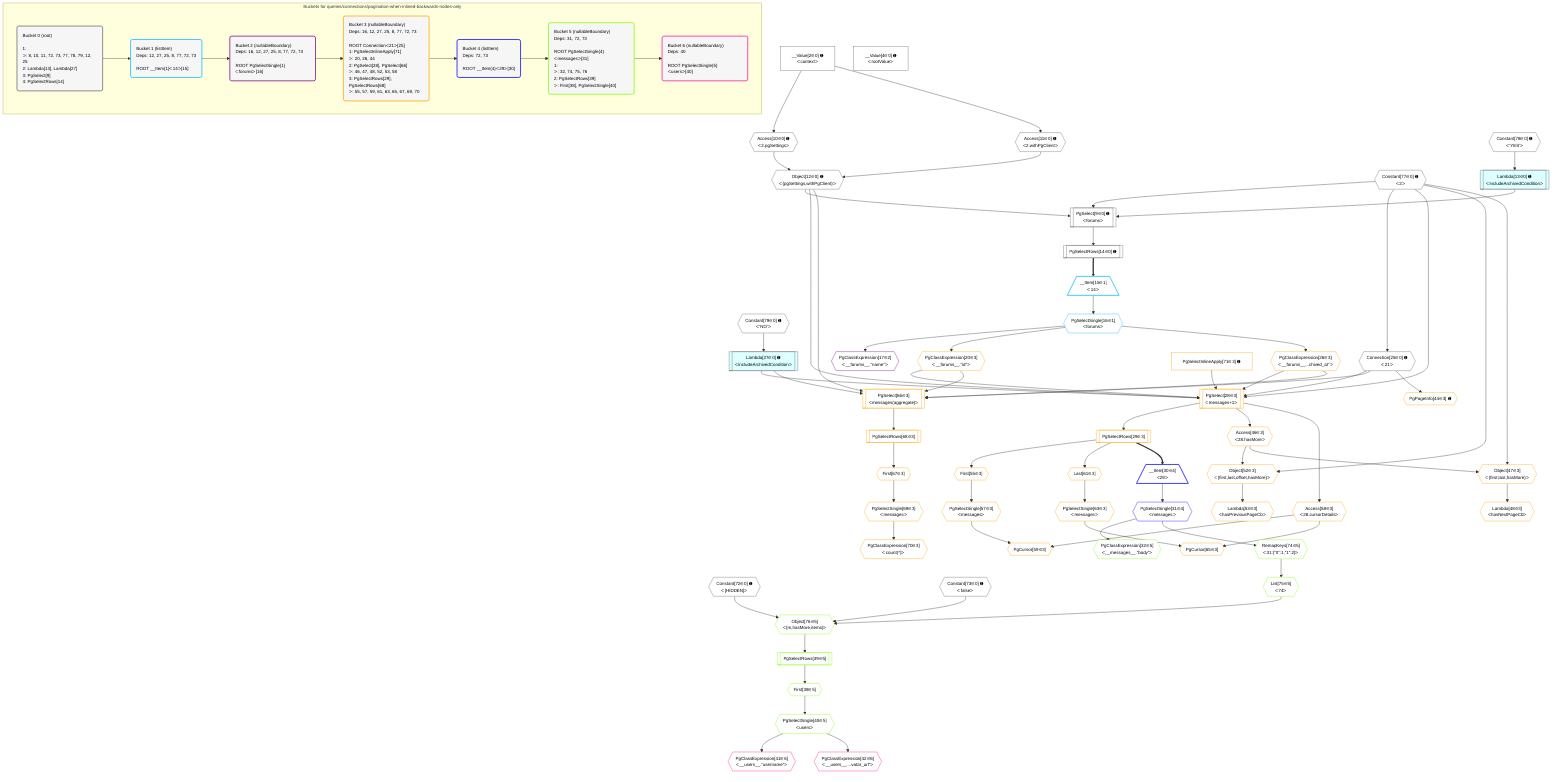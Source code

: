 %%{init: {'themeVariables': { 'fontSize': '12px'}}}%%
graph TD
    classDef path fill:#eee,stroke:#000,color:#000
    classDef plan fill:#fff,stroke-width:1px,color:#000
    classDef itemplan fill:#fff,stroke-width:2px,color:#000
    classDef unbatchedplan fill:#dff,stroke-width:1px,color:#000
    classDef sideeffectplan fill:#fcc,stroke-width:2px,color:#000
    classDef bucket fill:#f6f6f6,color:#000,stroke-width:2px,text-align:left


    %% plan dependencies
    PgSelect9[["PgSelect[9∈0] ➊<br />ᐸforumsᐳ"]]:::plan
    Object12{{"Object[12∈0] ➊<br />ᐸ{pgSettings,withPgClient}ᐳ"}}:::plan
    Constant77{{"Constant[77∈0] ➊<br />ᐸ2ᐳ"}}:::plan
    Lambda13[["Lambda[13∈0] ➊<br />ᐸincludeArchivedConditionᐳ"]]:::unbatchedplan
    Object12 & Constant77 & Lambda13 --> PgSelect9
    Access10{{"Access[10∈0] ➊<br />ᐸ2.pgSettingsᐳ"}}:::plan
    Access11{{"Access[11∈0] ➊<br />ᐸ2.withPgClientᐳ"}}:::plan
    Access10 & Access11 --> Object12
    Connection25{{"Connection[25∈0] ➊<br />ᐸ21ᐳ"}}:::plan
    Constant77 --> Connection25
    __Value2["__Value[2∈0] ➊<br />ᐸcontextᐳ"]:::plan
    __Value2 --> Access10
    __Value2 --> Access11
    Constant78{{"Constant[78∈0] ➊<br />ᐸ'YES'ᐳ"}}:::plan
    Constant78 --> Lambda13
    PgSelectRows14[["PgSelectRows[14∈0] ➊"]]:::plan
    PgSelect9 --> PgSelectRows14
    Lambda27[["Lambda[27∈0] ➊<br />ᐸincludeArchivedConditionᐳ"]]:::unbatchedplan
    Constant79{{"Constant[79∈0] ➊<br />ᐸ'NO'ᐳ"}}:::plan
    Constant79 --> Lambda27
    __Value4["__Value[4∈0] ➊<br />ᐸrootValueᐳ"]:::plan
    Constant72{{"Constant[72∈0] ➊<br />ᐸ[HIDDEN]ᐳ"}}:::plan
    Constant73{{"Constant[73∈0] ➊<br />ᐸfalseᐳ"}}:::plan
    __Item15[/"__Item[15∈1]<br />ᐸ14ᐳ"\]:::itemplan
    PgSelectRows14 ==> __Item15
    PgSelectSingle16{{"PgSelectSingle[16∈1]<br />ᐸforumsᐳ"}}:::plan
    __Item15 --> PgSelectSingle16
    PgClassExpression17{{"PgClassExpression[17∈2]<br />ᐸ__forums__.”name”ᐳ"}}:::plan
    PgSelectSingle16 --> PgClassExpression17
    PgSelect28[["PgSelect[28∈3]<br />ᐸmessages+1ᐳ"]]:::plan
    PgClassExpression20{{"PgClassExpression[20∈3]<br />ᐸ__forums__.”id”ᐳ"}}:::plan
    PgClassExpression26{{"PgClassExpression[26∈3]<br />ᐸ__forums__...chived_at”ᐳ"}}:::plan
    PgSelectInlineApply71["PgSelectInlineApply[71∈3] ➊"]:::plan
    Object12 & PgClassExpression20 & PgClassExpression26 & Lambda27 & Connection25 & Constant77 & PgSelectInlineApply71 --> PgSelect28
    PgSelect66[["PgSelect[66∈3]<br />ᐸmessages(aggregate)ᐳ"]]:::plan
    Object12 & PgClassExpression20 & PgClassExpression26 & Lambda27 & Connection25 --> PgSelect66
    Object52{{"Object[52∈3]<br />ᐸ{first,last,offset,hasMore}ᐳ"}}:::plan
    Access46{{"Access[46∈3]<br />ᐸ28.hasMoreᐳ"}}:::plan
    Constant77 & Access46 --> Object52
    Object47{{"Object[47∈3]<br />ᐸ{first,last,hasMore}ᐳ"}}:::plan
    Constant77 & Access46 --> Object47
    PgCursor59{{"PgCursor[59∈3]"}}:::plan
    PgSelectSingle57{{"PgSelectSingle[57∈3]<br />ᐸmessagesᐳ"}}:::plan
    Access58{{"Access[58∈3]<br />ᐸ28.cursorDetailsᐳ"}}:::plan
    PgSelectSingle57 & Access58 --> PgCursor59
    PgCursor65{{"PgCursor[65∈3]"}}:::plan
    PgSelectSingle63{{"PgSelectSingle[63∈3]<br />ᐸmessagesᐳ"}}:::plan
    PgSelectSingle63 & Access58 --> PgCursor65
    PgSelectSingle16 --> PgClassExpression20
    PgSelectSingle16 --> PgClassExpression26
    PgSelectRows29[["PgSelectRows[29∈3]"]]:::plan
    PgSelect28 --> PgSelectRows29
    PgPageInfo44{{"PgPageInfo[44∈3] ➊"}}:::plan
    Connection25 --> PgPageInfo44
    PgSelect28 --> Access46
    Lambda48{{"Lambda[48∈3]<br />ᐸhasNextPageCbᐳ"}}:::plan
    Object47 --> Lambda48
    Lambda53{{"Lambda[53∈3]<br />ᐸhasPreviousPageCbᐳ"}}:::plan
    Object52 --> Lambda53
    First55{{"First[55∈3]"}}:::plan
    PgSelectRows29 --> First55
    First55 --> PgSelectSingle57
    PgSelect28 --> Access58
    Last61{{"Last[61∈3]"}}:::plan
    PgSelectRows29 --> Last61
    Last61 --> PgSelectSingle63
    First67{{"First[67∈3]"}}:::plan
    PgSelectRows68[["PgSelectRows[68∈3]"]]:::plan
    PgSelectRows68 --> First67
    PgSelect66 --> PgSelectRows68
    PgSelectSingle69{{"PgSelectSingle[69∈3]<br />ᐸmessagesᐳ"}}:::plan
    First67 --> PgSelectSingle69
    PgClassExpression70{{"PgClassExpression[70∈3]<br />ᐸcount(*)ᐳ"}}:::plan
    PgSelectSingle69 --> PgClassExpression70
    __Item30[/"__Item[30∈4]<br />ᐸ29ᐳ"\]:::itemplan
    PgSelectRows29 ==> __Item30
    PgSelectSingle31{{"PgSelectSingle[31∈4]<br />ᐸmessagesᐳ"}}:::plan
    __Item30 --> PgSelectSingle31
    Object76{{"Object[76∈5]<br />ᐸ{m,hasMore,items}ᐳ"}}:::plan
    List75{{"List[75∈5]<br />ᐸ74ᐳ"}}:::plan
    Constant72 & Constant73 & List75 --> Object76
    PgClassExpression32{{"PgClassExpression[32∈5]<br />ᐸ__messages__.”body”ᐳ"}}:::plan
    PgSelectSingle31 --> PgClassExpression32
    First38{{"First[38∈5]"}}:::plan
    PgSelectRows39[["PgSelectRows[39∈5]"]]:::plan
    PgSelectRows39 --> First38
    Object76 --> PgSelectRows39
    PgSelectSingle40{{"PgSelectSingle[40∈5]<br />ᐸusersᐳ"}}:::plan
    First38 --> PgSelectSingle40
    RemapKeys74{{"RemapKeys[74∈5]<br />ᐸ31:{”0”:1,”1”:2}ᐳ"}}:::plan
    PgSelectSingle31 --> RemapKeys74
    RemapKeys74 --> List75
    PgClassExpression41{{"PgClassExpression[41∈6]<br />ᐸ__users__.”username”ᐳ"}}:::plan
    PgSelectSingle40 --> PgClassExpression41
    PgClassExpression42{{"PgClassExpression[42∈6]<br />ᐸ__users__....vatar_url”ᐳ"}}:::plan
    PgSelectSingle40 --> PgClassExpression42

    %% define steps

    subgraph "Buckets for queries/connections/pagination-when-inlined-backwards-nodes-only"
    Bucket0("Bucket 0 (root)<br /><br />1: <br />ᐳ: 8, 10, 11, 72, 73, 77, 78, 79, 12, 25<br />2: Lambda[13], Lambda[27]<br />3: PgSelect[9]<br />4: PgSelectRows[14]"):::bucket
    classDef bucket0 stroke:#696969
    class Bucket0,__Value2,__Value4,PgSelect9,Access10,Access11,Object12,Lambda13,PgSelectRows14,Connection25,Lambda27,Constant72,Constant73,Constant77,Constant78,Constant79 bucket0
    Bucket1("Bucket 1 (listItem)<br />Deps: 12, 27, 25, 8, 77, 72, 73<br /><br />ROOT __Item{1}ᐸ14ᐳ[15]"):::bucket
    classDef bucket1 stroke:#00bfff
    class Bucket1,__Item15,PgSelectSingle16 bucket1
    Bucket2("Bucket 2 (nullableBoundary)<br />Deps: 16, 12, 27, 25, 8, 77, 72, 73<br /><br />ROOT PgSelectSingle{1}ᐸforumsᐳ[16]"):::bucket
    classDef bucket2 stroke:#7f007f
    class Bucket2,PgClassExpression17 bucket2
    Bucket3("Bucket 3 (nullableBoundary)<br />Deps: 16, 12, 27, 25, 8, 77, 72, 73<br /><br />ROOT Connectionᐸ21ᐳ[25]<br />1: PgSelectInlineApply[71]<br />ᐳ: 20, 26, 44<br />2: PgSelect[28], PgSelect[66]<br />ᐳ: 46, 47, 48, 52, 53, 58<br />3: PgSelectRows[29], PgSelectRows[68]<br />ᐳ: 55, 57, 59, 61, 63, 65, 67, 69, 70"):::bucket
    classDef bucket3 stroke:#ffa500
    class Bucket3,PgClassExpression20,PgClassExpression26,PgSelect28,PgSelectRows29,PgPageInfo44,Access46,Object47,Lambda48,Object52,Lambda53,First55,PgSelectSingle57,Access58,PgCursor59,Last61,PgSelectSingle63,PgCursor65,PgSelect66,First67,PgSelectRows68,PgSelectSingle69,PgClassExpression70,PgSelectInlineApply71 bucket3
    Bucket4("Bucket 4 (listItem)<br />Deps: 72, 73<br /><br />ROOT __Item{4}ᐸ29ᐳ[30]"):::bucket
    classDef bucket4 stroke:#0000ff
    class Bucket4,__Item30,PgSelectSingle31 bucket4
    Bucket5("Bucket 5 (nullableBoundary)<br />Deps: 31, 72, 73<br /><br />ROOT PgSelectSingle{4}ᐸmessagesᐳ[31]<br />1: <br />ᐳ: 32, 74, 75, 76<br />2: PgSelectRows[39]<br />ᐳ: First[38], PgSelectSingle[40]"):::bucket
    classDef bucket5 stroke:#7fff00
    class Bucket5,PgClassExpression32,First38,PgSelectRows39,PgSelectSingle40,RemapKeys74,List75,Object76 bucket5
    Bucket6("Bucket 6 (nullableBoundary)<br />Deps: 40<br /><br />ROOT PgSelectSingle{5}ᐸusersᐳ[40]"):::bucket
    classDef bucket6 stroke:#ff1493
    class Bucket6,PgClassExpression41,PgClassExpression42 bucket6
    Bucket0 --> Bucket1
    Bucket1 --> Bucket2
    Bucket2 --> Bucket3
    Bucket3 --> Bucket4
    Bucket4 --> Bucket5
    Bucket5 --> Bucket6
    end